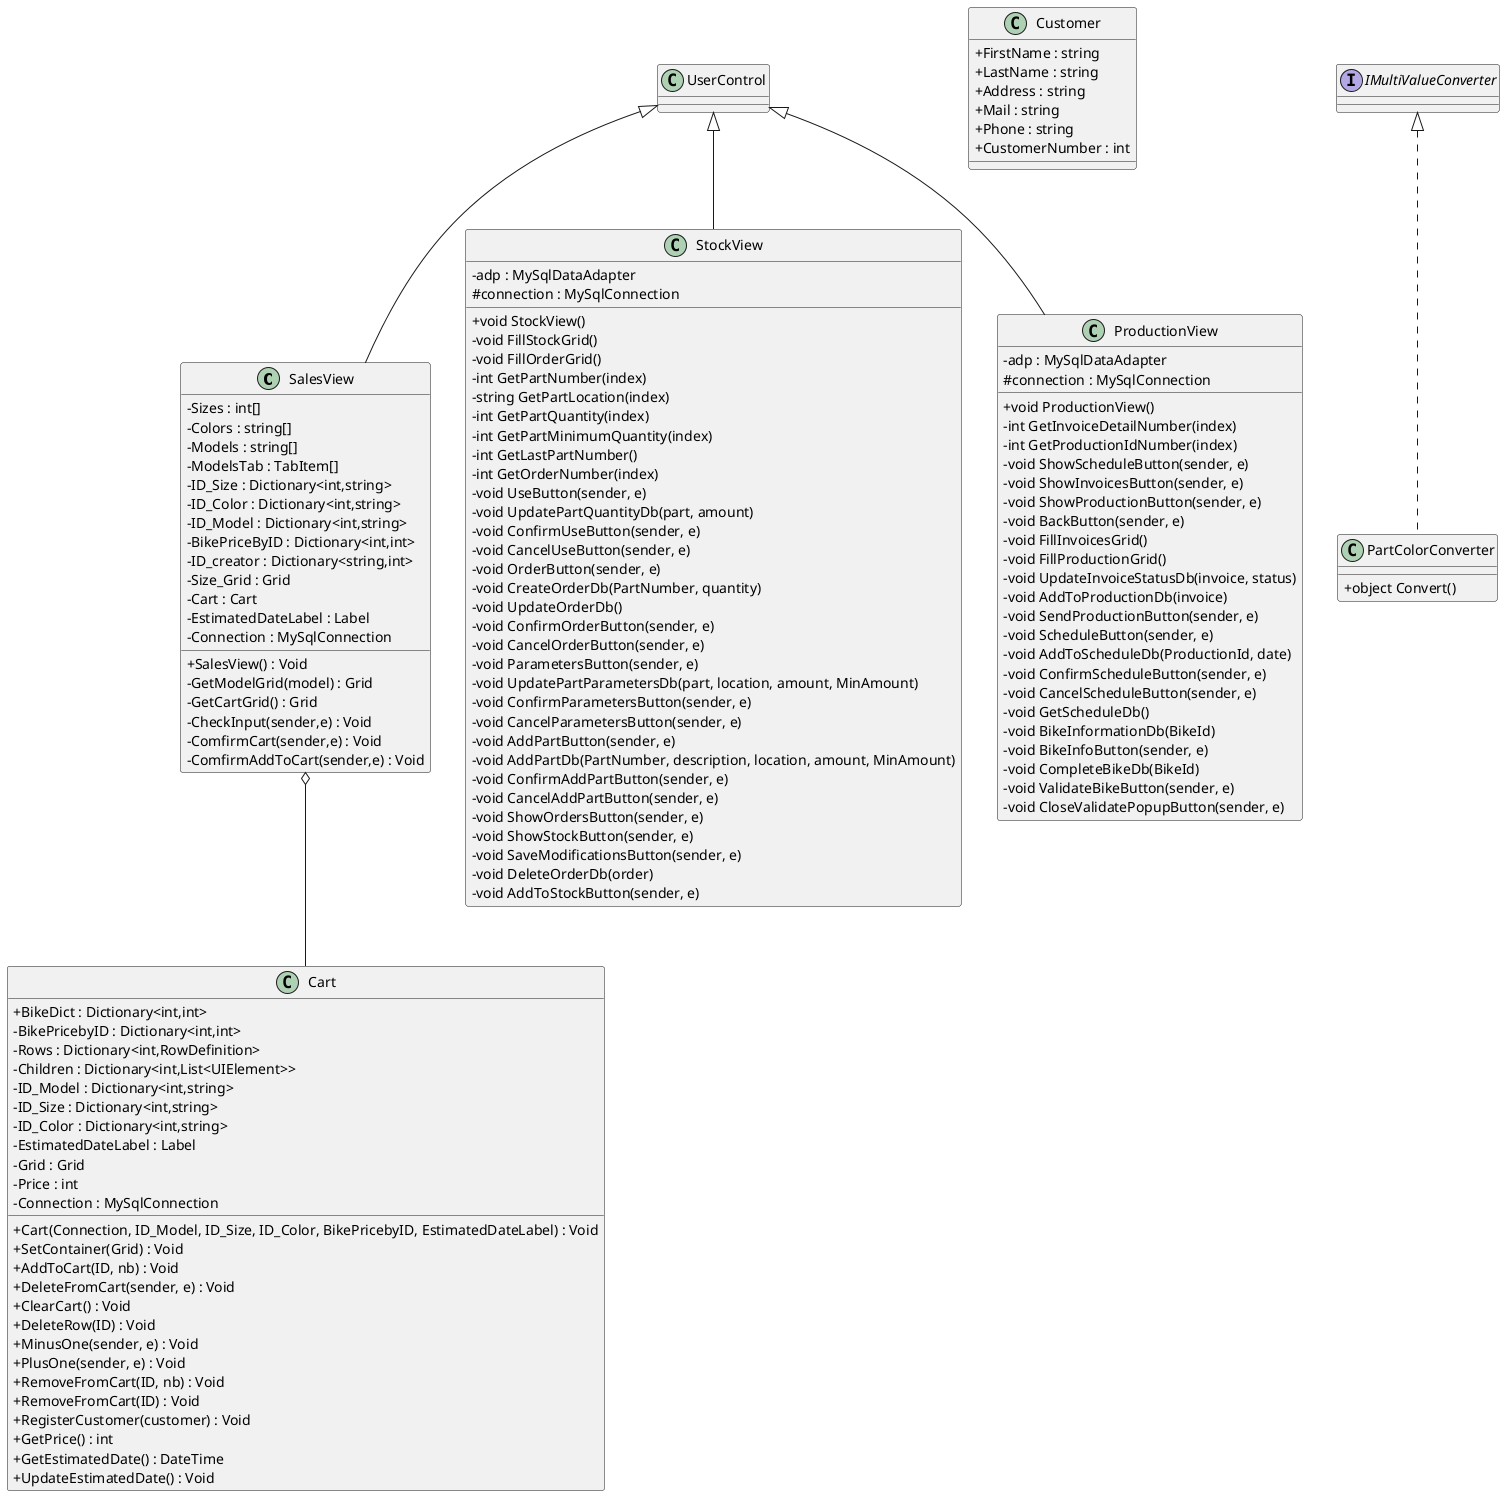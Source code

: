  @startuml
skinparam classAttributeIconSize 0
class SalesView{
{field} -Sizes : int[]
{field} -Colors : string[]
{field} -Models : string[]
{field} -ModelsTab : TabItem[]
{field} -ID_Size : Dictionary<int,string>
{field} -ID_Color : Dictionary<int,string>
{field} -ID_Model : Dictionary<int,string>
{field} -BikePriceByID : Dictionary<int,int>
{field} -ID_creator : Dictionary<string,int>
{field} -Size_Grid : Grid
{field} -Cart : Cart
{field} -EstimatedDateLabel : Label
{field} -Connection : MySqlConnection

{method} +SalesView() : Void
{method} -GetModelGrid(model) : Grid
{method} -GetCartGrid() : Grid
{method} -CheckInput(sender,e) : Void
{method} -ComfirmCart(sender,e) : Void
{method} -ComfirmAddToCart(sender,e) : Void
}

class Cart{
{field} +BikeDict : Dictionary<int,int>
{field} -BikePricebyID : Dictionary<int,int>
{field} -Rows : Dictionary<int,RowDefinition>
{field} -Children : Dictionary<int,List<UIElement>>
{field} -ID_Model : Dictionary<int,string>
{field} -ID_Size : Dictionary<int,string>
{field} -ID_Color : Dictionary<int,string>
{field} -EstimatedDateLabel : Label
{field} - Grid : Grid
{field} - Price : int
{field} - Connection : MySqlConnection

{method} +Cart(Connection, ID_Model, ID_Size, ID_Color, BikePricebyID, EstimatedDateLabel) : Void
{method} +SetContainer(Grid) : Void
{method} +AddToCart(ID, nb) : Void
{method} +DeleteFromCart(sender, e) : Void
{method} +ClearCart() : Void
{method} +DeleteRow(ID) : Void
{method} +MinusOne(sender, e) : Void
{method} +PlusOne(sender, e) : Void
{method} +RemoveFromCart(ID, nb) : Void
{method} +RemoveFromCart(ID) : Void
{method} +RegisterCustomer(customer) : Void
{method} +GetPrice() : int
{method} +GetEstimatedDate() : DateTime
{method} +UpdateEstimatedDate() : Void
}

class Customer{
{field} +FirstName : string
{field} +LastName : string
{field} +Address : string
{field} +Mail : string
{field} +Phone : string
{field} +CustomerNumber : int
}

interface IMultiValueConverter {
}

class PartColorConverter {
{method} +object Convert()
}

class StockView {
{field} -adp : MySqlDataAdapter
{field} #connection : MySqlConnection
{method} +void StockView()
{method} -void FillStockGrid()
{method} -void FillOrderGrid()
{method} -int GetPartNumber(index)
{method} -string GetPartLocation(index)
{method} -int GetPartQuantity(index)
{method} -int GetPartMinimumQuantity(index)
{method} -int GetLastPartNumber()
{method} -int GetOrderNumber(index)
{method} -void UseButton(sender, e)
{method} -void UpdatePartQuantityDb(part, amount)
{method} -void ConfirmUseButton(sender, e)
{method} -void CancelUseButton(sender, e)
{method} -void OrderButton(sender, e)
{method} -void CreateOrderDb(PartNumber, quantity)
{method} -void UpdateOrderDb()
{method} -void ConfirmOrderButton(sender, e)
{method} -void CancelOrderButton(sender, e)
{method} -void ParametersButton(sender, e)
{method} -void UpdatePartParametersDb(part, location, amount, MinAmount)
{method} -void ConfirmParametersButton(sender, e)
{method} -void CancelParametersButton(sender, e)
{method} -void AddPartButton(sender, e)
{method} -void AddPartDb(PartNumber, description, location, amount, MinAmount)
{method} -void ConfirmAddPartButton(sender, e)
{method} -void CancelAddPartButton(sender, e)
{method} -void ShowOrdersButton(sender, e)
{method} -void ShowStockButton(sender, e)
{method} -void SaveModificationsButton(sender, e)
{method} -void DeleteOrderDb(order)
{method} -void AddToStockButton(sender, e)
}

class ProductionView {
{field} -adp : MySqlDataAdapter
{field} #connection : MySqlConnection
{method} +void ProductionView()
{method} -int GetInvoiceDetailNumber(index)
{method} -int GetProductionIdNumber(index)
{method} -void ShowScheduleButton(sender, e)
{method} -void ShowInvoicesButton(sender, e)
{method} -void ShowProductionButton(sender, e)
{method} -void BackButton(sender, e)
{method} -void FillInvoicesGrid()
{method} -void FillProductionGrid()
{method} -void UpdateInvoiceStatusDb(invoice, status)
{method} -void AddToProductionDb(invoice)
{method} -void SendProductionButton(sender, e)
{method} -void ScheduleButton(sender, e)
{method} -void AddToScheduleDb(ProductionId, date)
{method} -void ConfirmScheduleButton(sender, e)
{method} -void CancelScheduleButton(sender, e)
{method} -void GetScheduleDb()
{method} -void BikeInformationDb(BikeId)
{method} -void BikeInfoButton(sender, e)
{method} -void CompleteBikeDb(BikeId)
{method} -void ValidateBikeButton(sender, e)
{method} -void CloseValidatePopupButton(sender, e)
}

IMultiValueConverter <|.. PartColorConverter
UserControl <|-- StockView
UserControl <|-- SalesView
UserControl <|-- ProductionView
SalesView o-- Cart

@enduml